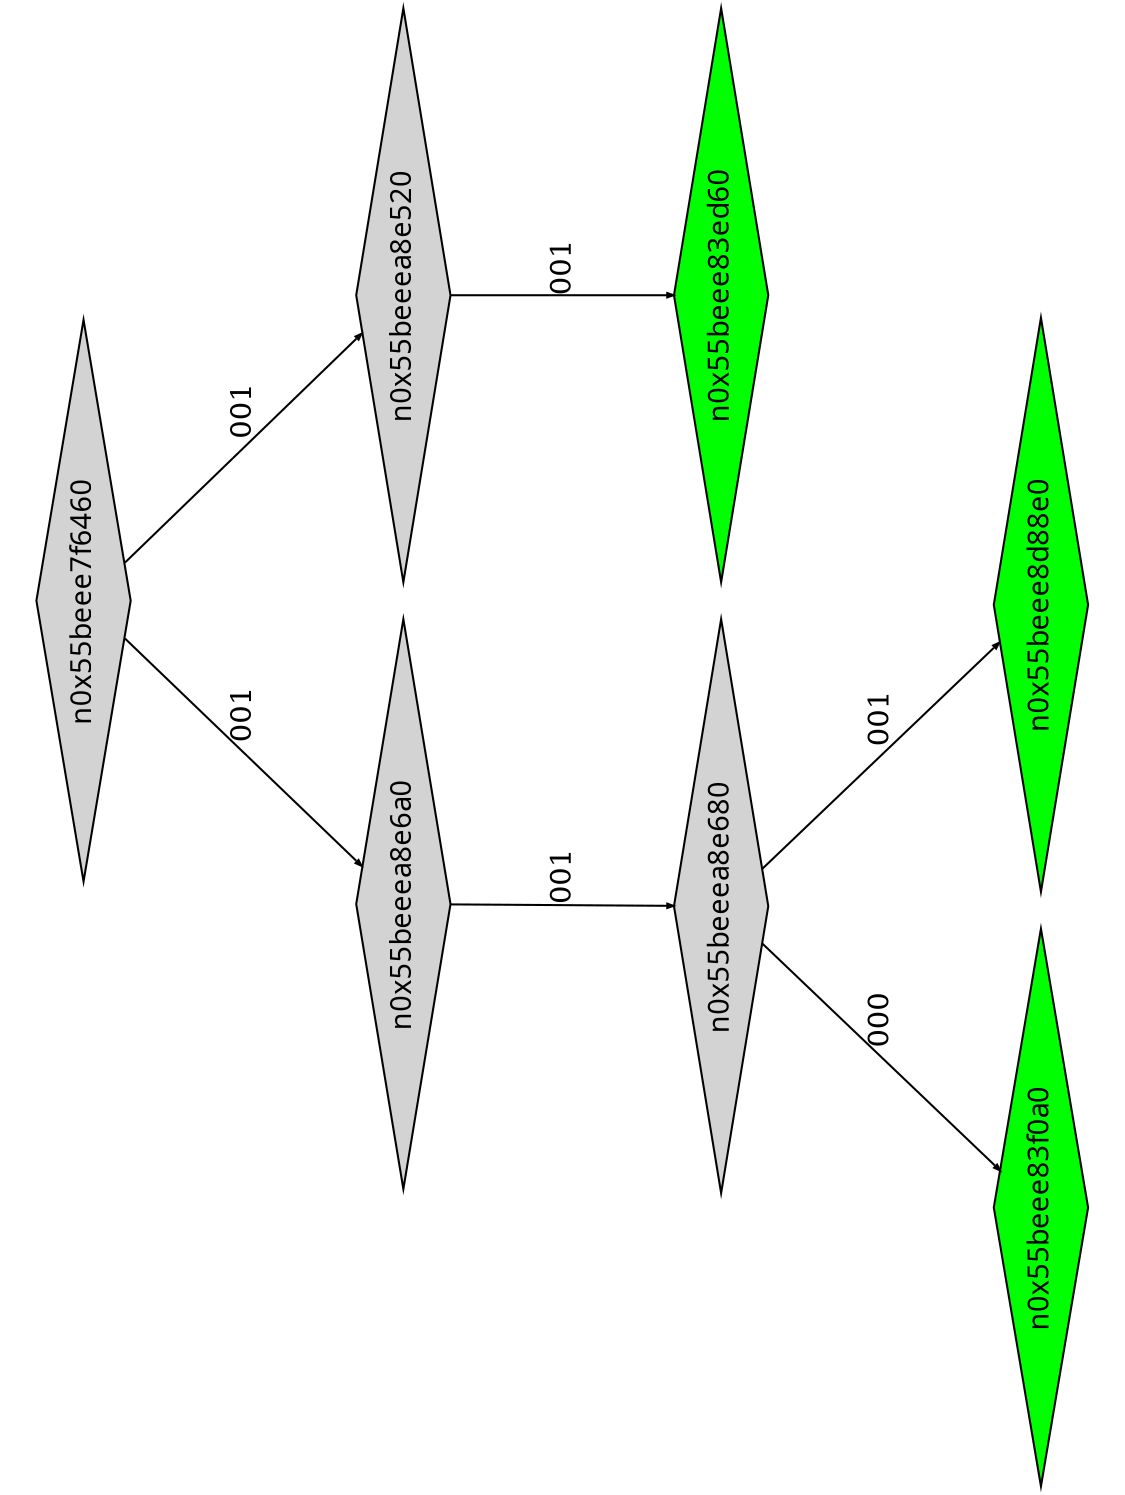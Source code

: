 digraph G {
	size="10,7.5";
	ratio=fill;
	rotate=90;
	center = "true";
	node [style="filled",width=.1,height=.1,fontname="Terminus"]
	edge [arrowsize=.3]
	n0x55beee7f6460 [shape=diamond];
	n0x55beee7f6460 -> n0x55beeea8e6a0 [label=001];
	n0x55beee7f6460 -> n0x55beeea8e520 [label=001];
	n0x55beeea8e520 [shape=diamond];
	n0x55beeea8e520 -> n0x55beee83ed60 [label=001];
	n0x55beee83ed60 [shape=diamond,fillcolor=green];
	n0x55beeea8e6a0 [shape=diamond];
	n0x55beeea8e6a0 -> n0x55beeea8e680 [label=001];
	n0x55beeea8e680 [shape=diamond];
	n0x55beeea8e680 -> n0x55beee83f0a0 [label=000];
	n0x55beeea8e680 -> n0x55beee8d88e0 [label=001];
	n0x55beee8d88e0 [shape=diamond,fillcolor=green];
	n0x55beee83f0a0 [shape=diamond,fillcolor=green];
}
